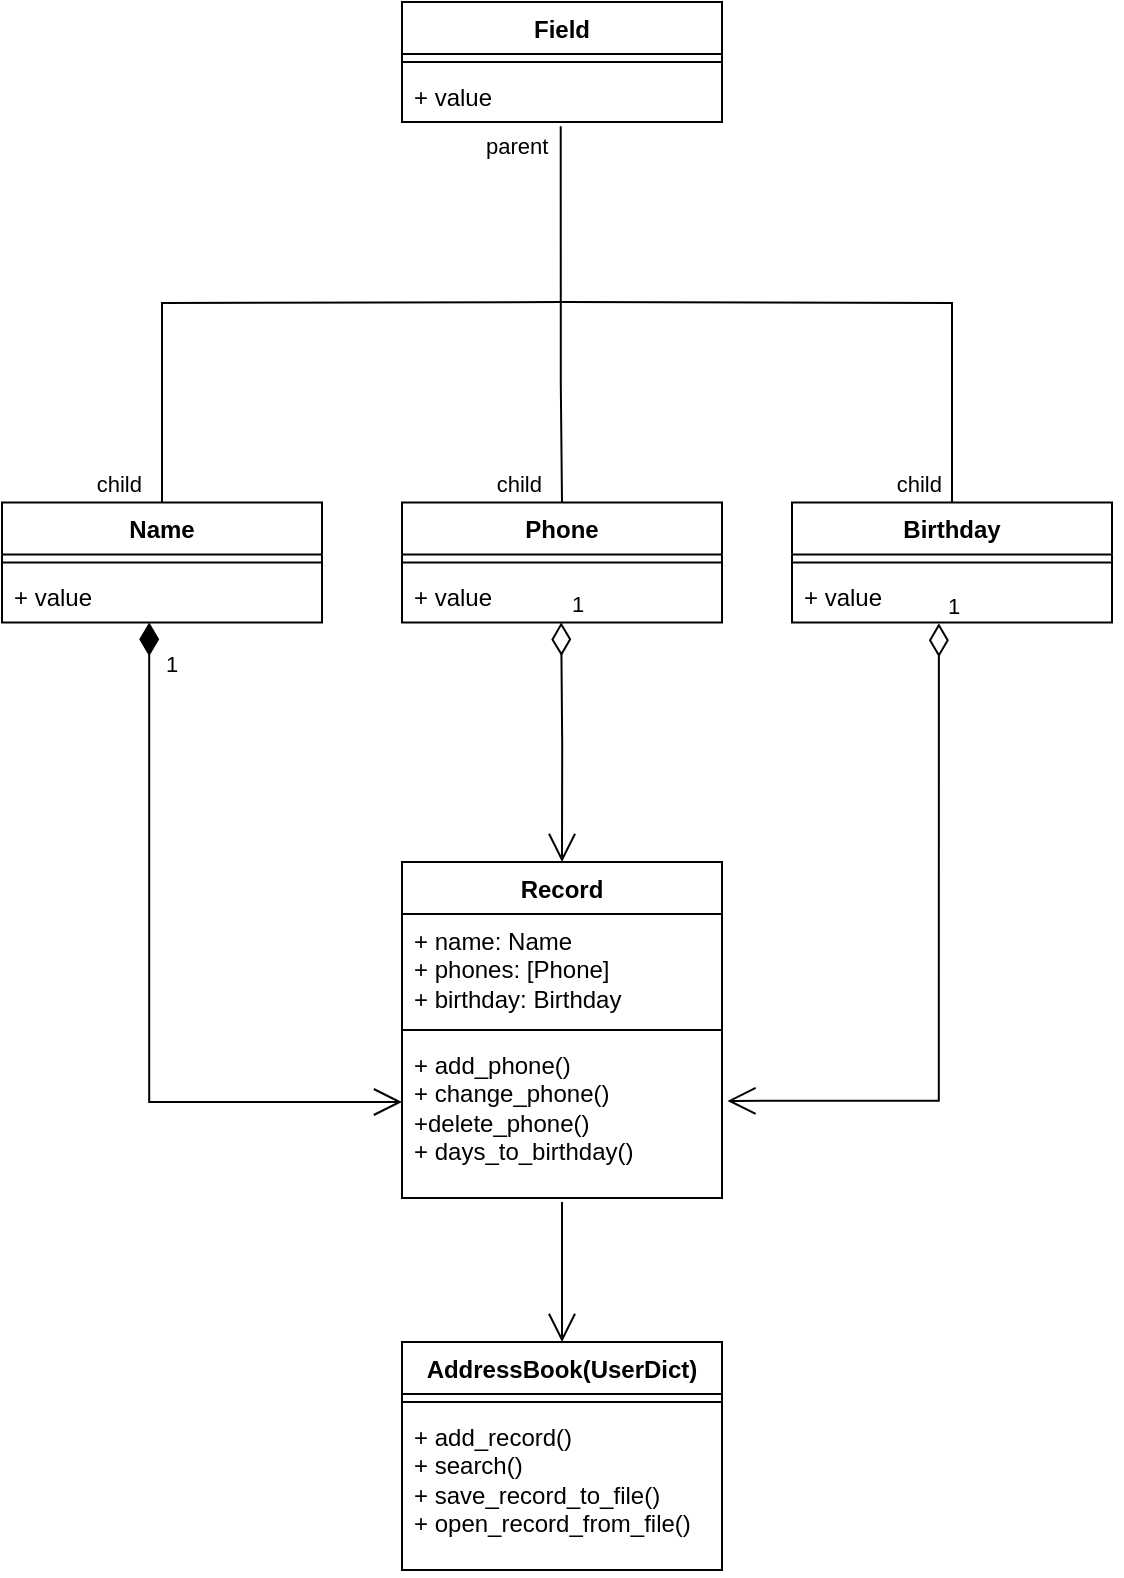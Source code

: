 <mxfile version="21.5.0" type="github">
  <diagram name="Page-1" id="e7e014a7-5840-1c2e-5031-d8a46d1fe8dd">
    <mxGraphModel dx="1434" dy="802" grid="1" gridSize="10" guides="1" tooltips="1" connect="1" arrows="1" fold="1" page="1" pageScale="1" pageWidth="1169" pageHeight="826" background="none" math="0" shadow="0">
      <root>
        <mxCell id="0" />
        <mxCell id="1" parent="0" />
        <mxCell id="O1TuY4p-QKBCvBux1EAL-76" value="Record" style="swimlane;fontStyle=1;align=center;verticalAlign=top;childLayout=stackLayout;horizontal=1;startSize=26;horizontalStack=0;resizeParent=1;resizeParentMax=0;resizeLast=0;collapsible=1;marginBottom=0;whiteSpace=wrap;html=1;" vertex="1" parent="1">
          <mxGeometry x="520" y="520" width="160" height="168" as="geometry" />
        </mxCell>
        <mxCell id="O1TuY4p-QKBCvBux1EAL-77" value="+ name: Name&lt;br&gt;+ phones: [Phone]&lt;br&gt;+ birthday: Birthday" style="text;strokeColor=none;fillColor=none;align=left;verticalAlign=top;spacingLeft=4;spacingRight=4;overflow=hidden;rotatable=0;points=[[0,0.5],[1,0.5]];portConstraint=eastwest;whiteSpace=wrap;html=1;" vertex="1" parent="O1TuY4p-QKBCvBux1EAL-76">
          <mxGeometry y="26" width="160" height="54" as="geometry" />
        </mxCell>
        <mxCell id="O1TuY4p-QKBCvBux1EAL-78" value="" style="line;strokeWidth=1;fillColor=none;align=left;verticalAlign=middle;spacingTop=-1;spacingLeft=3;spacingRight=3;rotatable=0;labelPosition=right;points=[];portConstraint=eastwest;strokeColor=inherit;" vertex="1" parent="O1TuY4p-QKBCvBux1EAL-76">
          <mxGeometry y="80" width="160" height="8" as="geometry" />
        </mxCell>
        <mxCell id="O1TuY4p-QKBCvBux1EAL-79" value="+ add_phone()&lt;br&gt;+ change_phone()&lt;br&gt;+delete_phone()&lt;br&gt;+ days_to_birthday()" style="text;strokeColor=none;fillColor=none;align=left;verticalAlign=top;spacingLeft=4;spacingRight=4;overflow=hidden;rotatable=0;points=[[0,0.5],[1,0.5]];portConstraint=eastwest;whiteSpace=wrap;html=1;" vertex="1" parent="O1TuY4p-QKBCvBux1EAL-76">
          <mxGeometry y="88" width="160" height="80" as="geometry" />
        </mxCell>
        <mxCell id="O1TuY4p-QKBCvBux1EAL-80" value="AddressBook(UserDict)" style="swimlane;fontStyle=1;align=center;verticalAlign=top;childLayout=stackLayout;horizontal=1;startSize=26;horizontalStack=0;resizeParent=1;resizeParentMax=0;resizeLast=0;collapsible=1;marginBottom=0;whiteSpace=wrap;html=1;" vertex="1" parent="1">
          <mxGeometry x="520" y="760" width="160" height="114" as="geometry" />
        </mxCell>
        <mxCell id="O1TuY4p-QKBCvBux1EAL-82" value="" style="line;strokeWidth=1;fillColor=none;align=left;verticalAlign=middle;spacingTop=-1;spacingLeft=3;spacingRight=3;rotatable=0;labelPosition=right;points=[];portConstraint=eastwest;strokeColor=inherit;" vertex="1" parent="O1TuY4p-QKBCvBux1EAL-80">
          <mxGeometry y="26" width="160" height="8" as="geometry" />
        </mxCell>
        <mxCell id="O1TuY4p-QKBCvBux1EAL-83" value="+ add_record()&lt;br&gt;+ search()&lt;br&gt;+ save_record_to_file()&lt;br&gt;+ open_record_from_file()" style="text;strokeColor=none;fillColor=none;align=left;verticalAlign=top;spacingLeft=4;spacingRight=4;overflow=hidden;rotatable=0;points=[[0,0.5],[1,0.5]];portConstraint=eastwest;whiteSpace=wrap;html=1;" vertex="1" parent="O1TuY4p-QKBCvBux1EAL-80">
          <mxGeometry y="34" width="160" height="80" as="geometry" />
        </mxCell>
        <mxCell id="O1TuY4p-QKBCvBux1EAL-84" value="" style="group" vertex="1" connectable="0" parent="1">
          <mxGeometry x="320" y="90" width="560" height="310.19" as="geometry" />
        </mxCell>
        <mxCell id="O1TuY4p-QKBCvBux1EAL-52" value="" style="group" vertex="1" connectable="0" parent="O1TuY4p-QKBCvBux1EAL-84">
          <mxGeometry y="250.19" width="560" height="60" as="geometry" />
        </mxCell>
        <mxCell id="O1TuY4p-QKBCvBux1EAL-42" value="Name" style="swimlane;fontStyle=1;align=center;verticalAlign=top;childLayout=stackLayout;horizontal=1;startSize=26;horizontalStack=0;resizeParent=1;resizeParentMax=0;resizeLast=0;collapsible=1;marginBottom=0;whiteSpace=wrap;html=1;" vertex="1" parent="O1TuY4p-QKBCvBux1EAL-52">
          <mxGeometry width="160" height="60" as="geometry" />
        </mxCell>
        <mxCell id="O1TuY4p-QKBCvBux1EAL-44" value="" style="line;strokeWidth=1;fillColor=none;align=left;verticalAlign=middle;spacingTop=-1;spacingLeft=3;spacingRight=3;rotatable=0;labelPosition=right;points=[];portConstraint=eastwest;strokeColor=inherit;" vertex="1" parent="O1TuY4p-QKBCvBux1EAL-42">
          <mxGeometry y="26" width="160" height="8" as="geometry" />
        </mxCell>
        <mxCell id="O1TuY4p-QKBCvBux1EAL-45" value="+ value" style="text;strokeColor=none;fillColor=none;align=left;verticalAlign=top;spacingLeft=4;spacingRight=4;overflow=hidden;rotatable=0;points=[[0,0.5],[1,0.5]];portConstraint=eastwest;whiteSpace=wrap;html=1;" vertex="1" parent="O1TuY4p-QKBCvBux1EAL-42">
          <mxGeometry y="34" width="160" height="26" as="geometry" />
        </mxCell>
        <mxCell id="O1TuY4p-QKBCvBux1EAL-46" value="Phone" style="swimlane;fontStyle=1;align=center;verticalAlign=top;childLayout=stackLayout;horizontal=1;startSize=26;horizontalStack=0;resizeParent=1;resizeParentMax=0;resizeLast=0;collapsible=1;marginBottom=0;whiteSpace=wrap;html=1;" vertex="1" parent="O1TuY4p-QKBCvBux1EAL-52">
          <mxGeometry x="200" width="160" height="60" as="geometry" />
        </mxCell>
        <mxCell id="O1TuY4p-QKBCvBux1EAL-47" value="" style="line;strokeWidth=1;fillColor=none;align=left;verticalAlign=middle;spacingTop=-1;spacingLeft=3;spacingRight=3;rotatable=0;labelPosition=right;points=[];portConstraint=eastwest;strokeColor=inherit;" vertex="1" parent="O1TuY4p-QKBCvBux1EAL-46">
          <mxGeometry y="26" width="160" height="8" as="geometry" />
        </mxCell>
        <mxCell id="O1TuY4p-QKBCvBux1EAL-48" value="+ value" style="text;strokeColor=none;fillColor=none;align=left;verticalAlign=top;spacingLeft=4;spacingRight=4;overflow=hidden;rotatable=0;points=[[0,0.5],[1,0.5]];portConstraint=eastwest;whiteSpace=wrap;html=1;" vertex="1" parent="O1TuY4p-QKBCvBux1EAL-46">
          <mxGeometry y="34" width="160" height="26" as="geometry" />
        </mxCell>
        <mxCell id="O1TuY4p-QKBCvBux1EAL-49" value="Birthday" style="swimlane;fontStyle=1;align=center;verticalAlign=top;childLayout=stackLayout;horizontal=1;startSize=26;horizontalStack=0;resizeParent=1;resizeParentMax=0;resizeLast=0;collapsible=1;marginBottom=0;whiteSpace=wrap;html=1;" vertex="1" parent="O1TuY4p-QKBCvBux1EAL-52">
          <mxGeometry x="395" width="160" height="60" as="geometry" />
        </mxCell>
        <mxCell id="O1TuY4p-QKBCvBux1EAL-50" value="" style="line;strokeWidth=1;fillColor=none;align=left;verticalAlign=middle;spacingTop=-1;spacingLeft=3;spacingRight=3;rotatable=0;labelPosition=right;points=[];portConstraint=eastwest;strokeColor=inherit;" vertex="1" parent="O1TuY4p-QKBCvBux1EAL-49">
          <mxGeometry y="26" width="160" height="8" as="geometry" />
        </mxCell>
        <mxCell id="O1TuY4p-QKBCvBux1EAL-51" value="+ value" style="text;strokeColor=none;fillColor=none;align=left;verticalAlign=top;spacingLeft=4;spacingRight=4;overflow=hidden;rotatable=0;points=[[0,0.5],[1,0.5]];portConstraint=eastwest;whiteSpace=wrap;html=1;" vertex="1" parent="O1TuY4p-QKBCvBux1EAL-49">
          <mxGeometry y="34" width="160" height="26" as="geometry" />
        </mxCell>
        <mxCell id="O1TuY4p-QKBCvBux1EAL-53" value="Field" style="swimlane;fontStyle=1;align=center;verticalAlign=top;childLayout=stackLayout;horizontal=1;startSize=26;horizontalStack=0;resizeParent=1;resizeParentMax=0;resizeLast=0;collapsible=1;marginBottom=0;whiteSpace=wrap;html=1;" vertex="1" parent="O1TuY4p-QKBCvBux1EAL-84">
          <mxGeometry x="200" width="160" height="60" as="geometry" />
        </mxCell>
        <mxCell id="O1TuY4p-QKBCvBux1EAL-55" value="" style="line;strokeWidth=1;fillColor=none;align=left;verticalAlign=middle;spacingTop=-1;spacingLeft=3;spacingRight=3;rotatable=0;labelPosition=right;points=[];portConstraint=eastwest;strokeColor=inherit;" vertex="1" parent="O1TuY4p-QKBCvBux1EAL-53">
          <mxGeometry y="26" width="160" height="8" as="geometry" />
        </mxCell>
        <mxCell id="O1TuY4p-QKBCvBux1EAL-56" value="+ value" style="text;strokeColor=none;fillColor=none;align=left;verticalAlign=top;spacingLeft=4;spacingRight=4;overflow=hidden;rotatable=0;points=[[0,0.5],[1,0.5]];portConstraint=eastwest;whiteSpace=wrap;html=1;" vertex="1" parent="O1TuY4p-QKBCvBux1EAL-53">
          <mxGeometry y="34" width="160" height="26" as="geometry" />
        </mxCell>
        <mxCell id="O1TuY4p-QKBCvBux1EAL-64" value="" style="endArrow=none;html=1;edgeStyle=orthogonalEdgeStyle;rounded=0;entryX=0.5;entryY=0;entryDx=0;entryDy=0;exitX=0.496;exitY=1.08;exitDx=0;exitDy=0;exitPerimeter=0;" edge="1" parent="O1TuY4p-QKBCvBux1EAL-84" source="O1TuY4p-QKBCvBux1EAL-56" target="O1TuY4p-QKBCvBux1EAL-46">
          <mxGeometry relative="1" as="geometry">
            <mxPoint x="279.49" y="130" as="sourcePoint" />
            <mxPoint x="279.49" y="230" as="targetPoint" />
            <Array as="points">
              <mxPoint x="279" y="191" />
              <mxPoint x="280" y="191" />
            </Array>
          </mxGeometry>
        </mxCell>
        <mxCell id="O1TuY4p-QKBCvBux1EAL-65" value="parent" style="edgeLabel;resizable=0;html=1;align=left;verticalAlign=bottom;" connectable="0" vertex="1" parent="O1TuY4p-QKBCvBux1EAL-64">
          <mxGeometry x="-1" relative="1" as="geometry">
            <mxPoint x="-39" y="18" as="offset" />
          </mxGeometry>
        </mxCell>
        <mxCell id="O1TuY4p-QKBCvBux1EAL-66" value="child" style="edgeLabel;resizable=0;html=1;align=right;verticalAlign=bottom;" connectable="0" vertex="1" parent="O1TuY4p-QKBCvBux1EAL-64">
          <mxGeometry x="1" relative="1" as="geometry">
            <mxPoint x="-10" as="offset" />
          </mxGeometry>
        </mxCell>
        <mxCell id="O1TuY4p-QKBCvBux1EAL-70" value="" style="endArrow=none;html=1;edgeStyle=orthogonalEdgeStyle;rounded=0;entryX=0.5;entryY=0;entryDx=0;entryDy=0;" edge="1" parent="O1TuY4p-QKBCvBux1EAL-84" target="O1TuY4p-QKBCvBux1EAL-49">
          <mxGeometry relative="1" as="geometry">
            <mxPoint x="280" y="150" as="sourcePoint" />
            <mxPoint x="440" y="150" as="targetPoint" />
          </mxGeometry>
        </mxCell>
        <mxCell id="O1TuY4p-QKBCvBux1EAL-72" value="child" style="edgeLabel;resizable=0;html=1;align=right;verticalAlign=bottom;" connectable="0" vertex="1" parent="O1TuY4p-QKBCvBux1EAL-70">
          <mxGeometry x="1" relative="1" as="geometry">
            <mxPoint x="-5" as="offset" />
          </mxGeometry>
        </mxCell>
        <mxCell id="O1TuY4p-QKBCvBux1EAL-73" value="" style="endArrow=none;html=1;edgeStyle=orthogonalEdgeStyle;rounded=0;entryX=0.5;entryY=0;entryDx=0;entryDy=0;" edge="1" parent="O1TuY4p-QKBCvBux1EAL-84" target="O1TuY4p-QKBCvBux1EAL-42">
          <mxGeometry relative="1" as="geometry">
            <mxPoint x="280" y="150" as="sourcePoint" />
            <mxPoint x="230" y="140" as="targetPoint" />
          </mxGeometry>
        </mxCell>
        <mxCell id="O1TuY4p-QKBCvBux1EAL-75" value="child" style="edgeLabel;resizable=0;html=1;align=right;verticalAlign=bottom;" connectable="0" vertex="1" parent="O1TuY4p-QKBCvBux1EAL-73">
          <mxGeometry x="1" relative="1" as="geometry">
            <mxPoint x="-10" as="offset" />
          </mxGeometry>
        </mxCell>
        <mxCell id="O1TuY4p-QKBCvBux1EAL-85" value="1" style="endArrow=open;html=1;endSize=12;startArrow=diamondThin;startSize=14;startFill=1;edgeStyle=orthogonalEdgeStyle;align=left;verticalAlign=bottom;rounded=0;exitX=0.46;exitY=1;exitDx=0;exitDy=0;exitPerimeter=0;entryX=0;entryY=0.4;entryDx=0;entryDy=0;entryPerimeter=0;" edge="1" parent="1" source="O1TuY4p-QKBCvBux1EAL-45" target="O1TuY4p-QKBCvBux1EAL-79">
          <mxGeometry x="-0.837" y="6" relative="1" as="geometry">
            <mxPoint x="400" y="420" as="sourcePoint" />
            <mxPoint x="400" y="640" as="targetPoint" />
            <mxPoint as="offset" />
          </mxGeometry>
        </mxCell>
        <mxCell id="O1TuY4p-QKBCvBux1EAL-86" value="1" style="endArrow=open;html=1;endSize=12;startArrow=diamondThin;startSize=14;startFill=0;edgeStyle=orthogonalEdgeStyle;align=left;verticalAlign=bottom;rounded=0;exitX=0.459;exitY=1.016;exitDx=0;exitDy=0;exitPerimeter=0;entryX=1.017;entryY=0.393;entryDx=0;entryDy=0;entryPerimeter=0;" edge="1" parent="1" source="O1TuY4p-QKBCvBux1EAL-51" target="O1TuY4p-QKBCvBux1EAL-79">
          <mxGeometry x="-1" y="3" relative="1" as="geometry">
            <mxPoint x="800" y="460" as="sourcePoint" />
            <mxPoint x="800" y="590" as="targetPoint" />
          </mxGeometry>
        </mxCell>
        <mxCell id="O1TuY4p-QKBCvBux1EAL-87" value="1" style="endArrow=open;html=1;endSize=12;startArrow=diamondThin;startSize=14;startFill=0;edgeStyle=orthogonalEdgeStyle;align=left;verticalAlign=bottom;rounded=0;" edge="1" parent="1">
          <mxGeometry x="-1" y="3" relative="1" as="geometry">
            <mxPoint x="599.58" y="400.19" as="sourcePoint" />
            <mxPoint x="600" y="520" as="targetPoint" />
          </mxGeometry>
        </mxCell>
        <mxCell id="O1TuY4p-QKBCvBux1EAL-95" value="" style="endArrow=open;endFill=1;endSize=12;html=1;rounded=0;" edge="1" parent="1" target="O1TuY4p-QKBCvBux1EAL-80">
          <mxGeometry width="160" relative="1" as="geometry">
            <mxPoint x="600" y="690" as="sourcePoint" />
            <mxPoint x="599.66" y="848" as="targetPoint" />
          </mxGeometry>
        </mxCell>
      </root>
    </mxGraphModel>
  </diagram>
</mxfile>
